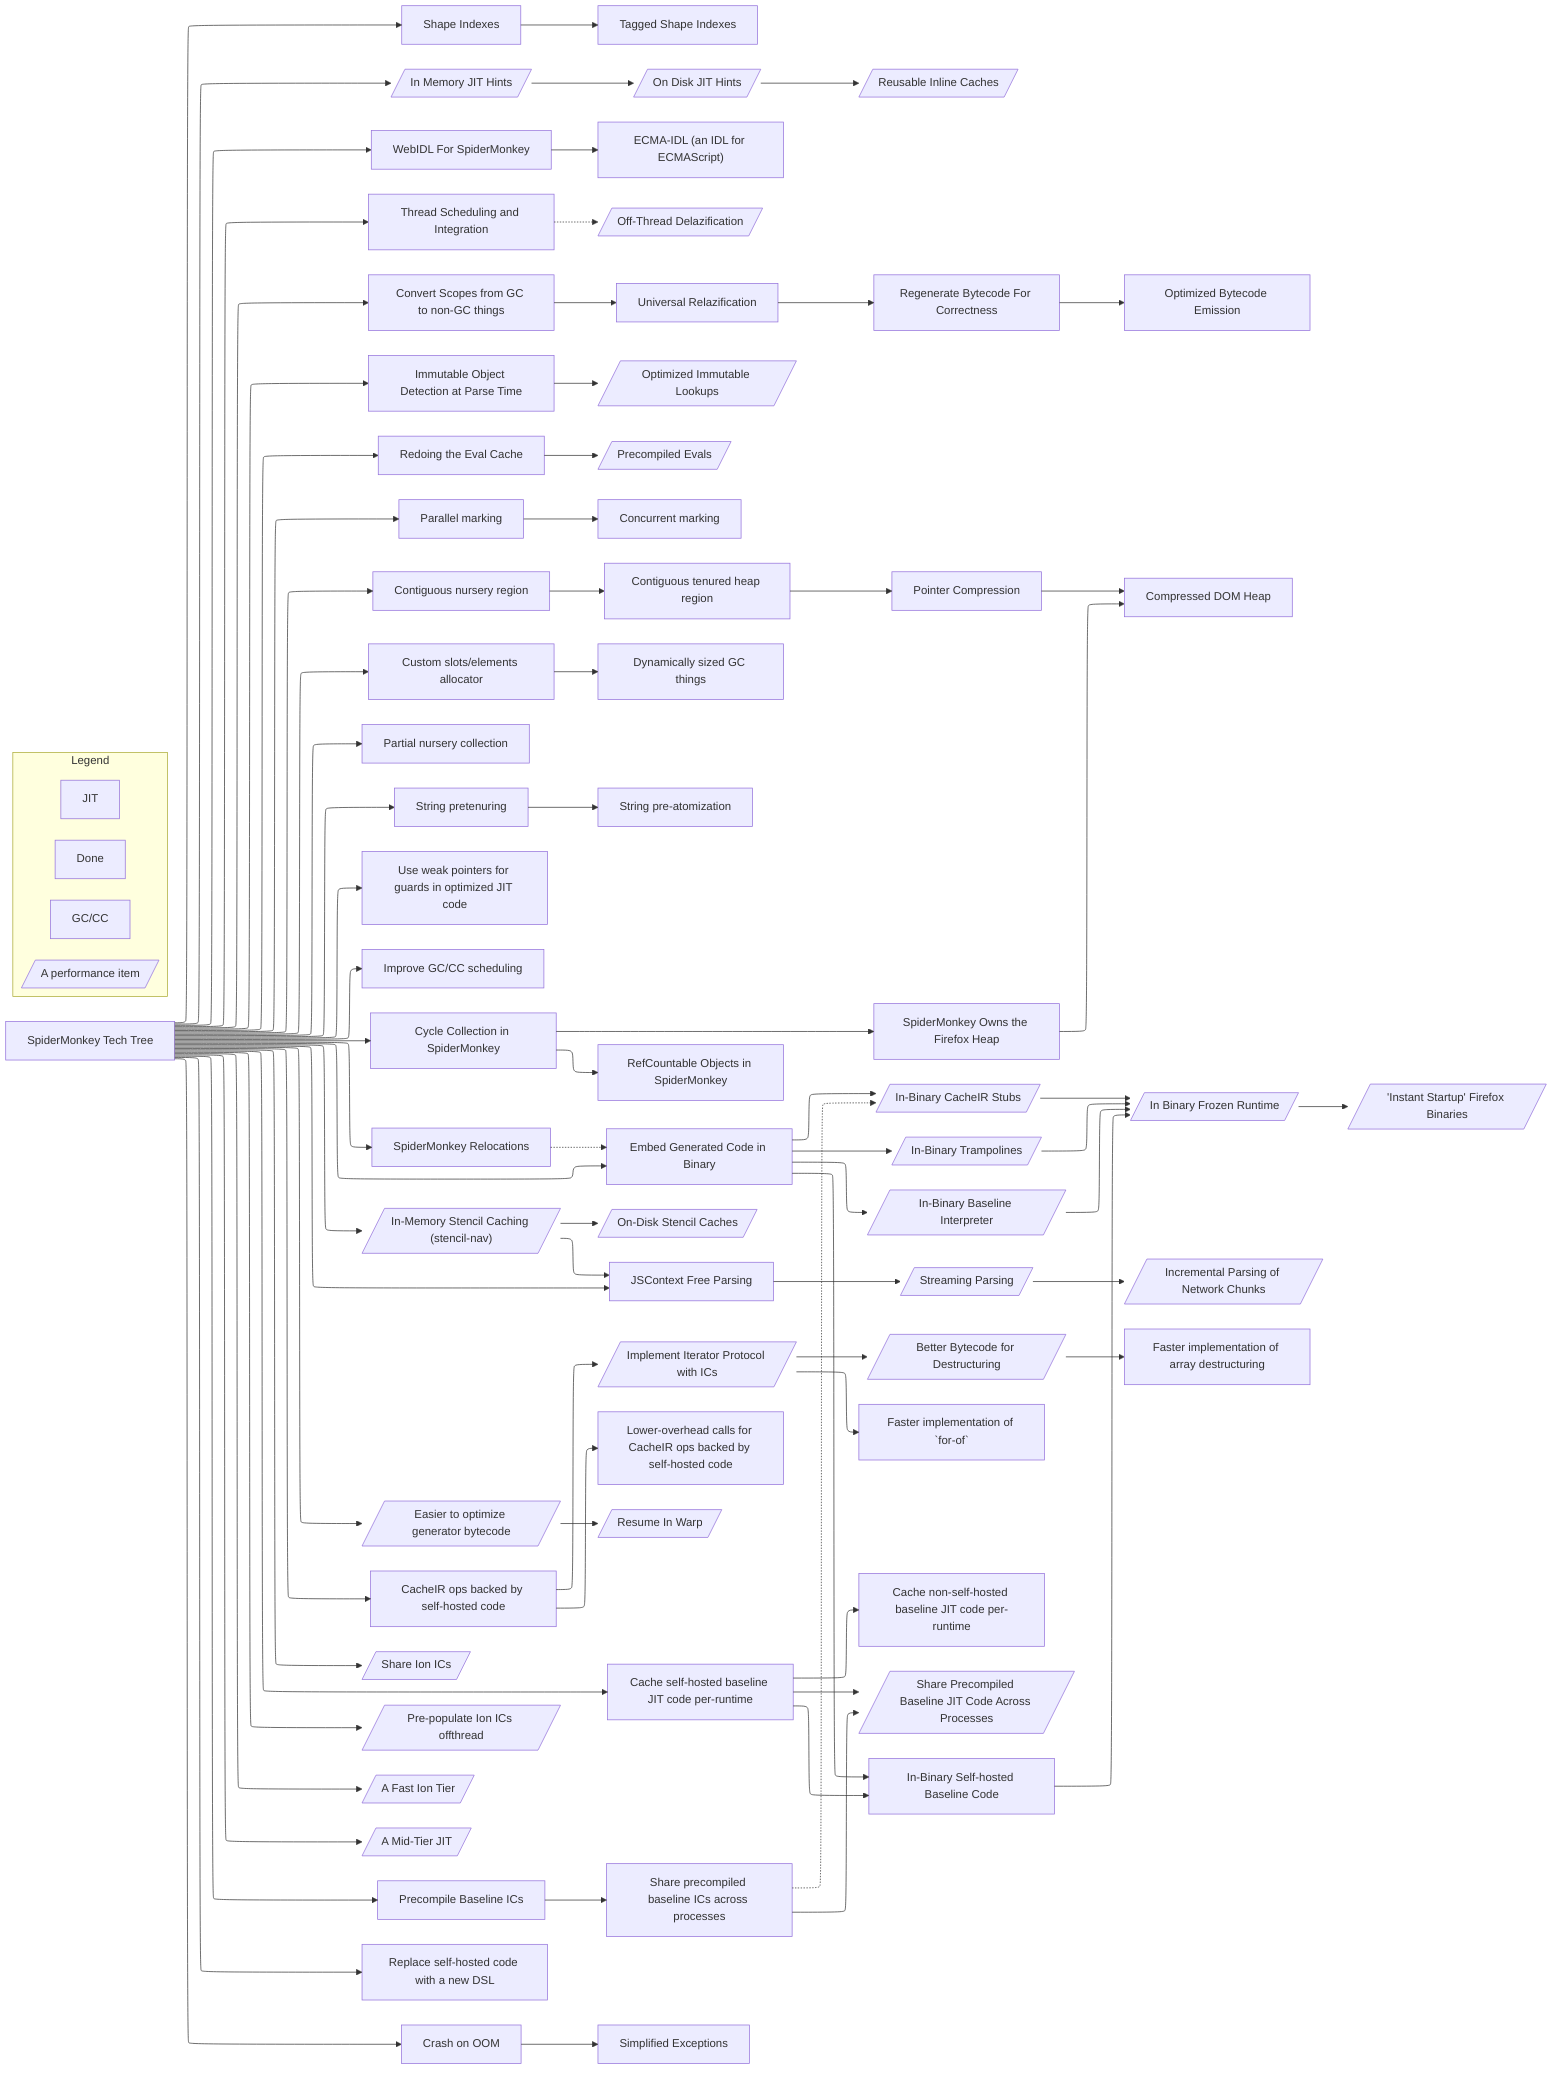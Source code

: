 %%{init: {"flowchart": {"defaultRenderer": "elk"}} }%%
%% Ideally we would use the elk renderer: Much better for this diagram.
%% -- However, using elk as our renderer does have downsides. Elk doesn't
%%    support dotted lines.
%% --
%% -- As well, it becomes very very wide as there's more complexity added to the
%%    diagram.

flowchart LR
    subgraph Legend
        Done
        class Done done

        GC["GC/CC"]
        class GC GC

        JIT
        class JIT JIT


        perf[/"A performance item"/]
    end

    root[SpiderMonkey Tech Tree] --> shapeIndexes[Shape Indexes]
    shapeIndexes --> taggedShapeIndexes[Tagged Shape Indexes]
    click shapeIndexes href "#shapeIndexes"
    click taggedShapeIndexes href "#taggedShapeIndexes"

    root --> inMemoryJITHints[/"In Memory JIT Hints"/] --> onDiskJITHints[/"On  Disk JIT Hints"/] --> ric[/"Reusable Inline Caches"/]
    class inMemoryJITHints done;
    click inMemoryJITHints href "https://bugzilla.mozilla.org/show_bug.cgi?id=1824772"

    class onDiskJITHints JIT;
    class ric JIT;

    click ric href "#ric"

    root --> webIDL["WebIDL For SpiderMonkey"] --> ecmaIDL["ECMA-IDL (an IDL for ECMAScript)"]
    root --> scheduling["Thread Scheduling and Integration"] -.-> offThreadDelazification[/"Off-Thread Delazification"/]
    root --> nonGCScopes["Convert Scopes from GC to non-GC things"] --> universalRelazification["Universal Relazification"]
    click universalRelazification href "#universalRelazification"

    universalRelazification --> tossBytecode["Regenerate Bytecode For Correctness"]
    tossBytecode --> optimizedBytecode["Optimized Bytecode Emission"]
    click tossBytecode href "#tossBytecode"

    root --> immutableFlag["Immutable Object Detection at Parse Time"] --> optimizedImmutableLookups[/"Optimized Immutable Lookups"/]
    click immutableFlag href "#immutableFlag"

    root --> evalCache["Redoing the Eval Cache"] --> precompiledEval[/"Precompiled Evals"/]

    root --> parallelMarking["Parallel marking"] --> concurrentMarking["Concurrent marking"]
    class parallelMarking GC
    class concurrentMarking GC

    root --> contiguousNursery["Contiguous nursery region"] --> contiguousTenuredHeap["Contiguous tenured heap region"] --> pointerCompression["Pointer Compression"] --> compressedDOM["Compressed DOM Heap"]
    class contiguousNursery GC
    class contiguousTenuredHeap GC
    class pointerCompression GC
    class compressedDOM GC

    root --> slotsAlloc["Custom slots/elements allocator"] --> dynamicGCThings["Dynamically sized GC things"]
    class slotsAlloc GC
    class dynamicGCThings GC

    root --> partialNurseryCollection["Partial nursery collection"]
    class partialNurseryCollection GC

    root --> stringPretenuring["String pretenuring"] --> stringPreAtomization["String pre-atomization"]
    class stringPretenuring GC
    class stringPreAtomization GC

    root --> weakPtrsInOptimizedCode["Use weak pointers for guards in optimized JIT code"]
    class weakPtrsInOptimizedCode GC

    root --> gcScheduling["Improve GC/CC scheduling"]
    class gcScheduling GC

    root --> cc["Cycle Collection in SpiderMonkey"] --> refCount["RefCountable Objects in SpiderMonkey"]
    class cc GC
    class refCount GC

    cc --> smHeap["SpiderMonkey Owns the Firefox Heap"] --> compressedDOM
    class smHeap GC

    inBinaryStubs[/"In-Binary CacheIR Stubs"/]
    root --> smRelocations["SpiderMonkey Relocations"]
    click smRelocations href "#smRelocations"

    frozenRuntime[/"In Binary Frozen Runtime"/]
    frozenRuntime --> bakedFirefox[/"'Instant Startup' Firefox Binaries"/]

    inBinaryStubs --> frozenRuntime
    inBinaryTrampolines[/"In-Binary Trampolines"/] --> frozenRuntime
    inBinaryBaselineInterpreter[/"In-Binary Baseline Interpreter"/] --> frozenRuntime

    root --> inBinaryCode["Embed Generated Code in Binary"] --> inBinaryStubs & inBinaryTrampolines & inBinaryBaselineInterpreter
    click inBinaryCode "#inBinaryCode"
    smRelocations -.-> inBinaryCode

    root --> stencilNav[/"In-Memory Stencil Caching (stencil-nav)"/]
    stencilNav --> onDiskStencil[/"On-Disk Stencil Caches"/]
    root --> contextFreeParsing["JSContext Free Parsing"]
    stencilNav --> contextFreeParsing
    contextFreeParsing --> streamingParsing[/"Streaming Parsing"/]
    click streamingParsing "#streamingParsing"

    streamingParsing --> networkParsing[/"Incremental Parsing of Network Chunks"/]



    %% subgraph improvedBytecode [Bytecode Improvements]
        destructuringBytecode[/"Better Bytecode for Destructuring"/]
        click destructuringBytecode "#destructuringBytecode"

        generatorBytecodeTransforms[/"Easier to optimize generator bytecode"/]
        click generatorBytecodeTransforms "#generatorBytecodeTransforms"
        root --> generatorBytecodeTransforms


        selfHostedCacheIROps["CacheIR ops backed by self-hosted code"]
        class selfHostedCacheIROps JIT
        click selfHostedCacheIROps "#selfHostedCacheIROps"

        iteratorsWithICs[/"Implement Iterator Protocol with ICs"/]
        class iteratorsWithICs JIT

        selfHostedCacheIROps --> iteratorsWithICs

        fasterForOf["Faster implementation of `for-of` "]
        class fasterForOf JIT

        fasterArrayDestructuring["Faster implementation of array destructuring "]
        class fasterArrayDestructuring JIT

        iteratorsWithICs --> fasterForOf
        iteratorsWithICs --> destructuringBytecode

        fasterArrayDestructuring["Faster implementation of array destructuring "]
        class fasterArrayDestructuring JIT

        destructuringBytecode --> fasterArrayDestructuring
    %%end
    %%root --> improvedBytecode

    lowerOverheadSelfHostedCacheIR["Lower-overhead calls for CacheIR ops backed by self-hosted code"]
    class lowerOverheadSelfHostedCacheIR JIT

    selfHostedCacheIROps --> lowerOverheadSelfHostedCacheIR

    generatorBytecodeTransforms --> resumeInWarp


    %%subgraph ionImprovements [Ion Improvements]
        shareIonICs[/"Share Ion ICs"/]
        class shareIonICs JIT
        click shareIonICs "#shareIonICs"
        root --> shareIonICs

        prepopulateIonIcs[/"Pre-populate Ion ICs offthread"/]
        class prepopulateIonIcs JIT
        click prepopulateIonIcs "#prepopulateIonIcs"
        root --> prepopulateIonIcs

        fastIonTier[/"A Fast Ion Tier"/]
        class fastIonTier JIT
        click fastIonTier "#fastIonTier"
        root --> fastIonTier

        resumeInWarp[/"Resume In Warp"/]
        class resumeInWarp JIT
        click resumeInWarp href "https://bugzilla.mozilla.org/show_bug.cgi?id=1681338"
    %%end
    %% root --> ionImprovements

    root --> midTier[/"A Mid-Tier JIT"/]
    click midTier "#midTier"
    class midTier JIT

    cacheSelfHostedJitCode["Cache self-hosted baseline JIT code per-runtime"]
    class cacheSelfHostedJitCode JIT

    cacheRegularJitCode["Cache non-self-hosted baseline JIT code per-runtime"]
    class cacheRegularJitCode JIT

    precompileBaselineICs["Precompile Baseline ICs"]
    class precompileBaselineICs JIT
    click precompileBaselineICs href "https://bugzilla.mozilla.org/show_bug.cgi?id=1357884"

    shareBaselineICs["Share precompiled baseline ICs across processes"]

    root --> cacheSelfHostedJitCode --> cacheRegularJitCode
    root --> precompileBaselineICs -->  shareBaselineICs

    shareBaselineICs -.-> inBinaryStubs

    sharePrecompiledBaselineAcrossProcesses[/"Share Precompiled Baseline JIT Code Across Processes"/]
    cacheSelfHostedJitCode --> sharePrecompiledBaselineAcrossProcesses
    shareBaselineICs --> sharePrecompiledBaselineAcrossProcesses

    inBinarySelfHostedBaseline["In-Binary Self-hosted Baseline Code"]
    inBinarySelfHostedBaseline --> frozenRuntime
    inBinaryCode --> inBinarySelfHostedBaseline
    cacheSelfHostedJitCode --> inBinarySelfHostedBaseline

    root --> selfHostedCacheIROps


    root --> selfHostedReplacement["Replace self-hosted code with a new DSL"]

    root --> crashOnOOM["Crash on OOM"]
    crashOnOOM --> simplifiedExceptions["Simplified Exceptions"]
    click simplifiedExceptions "#simplifiedExceptions"

    %% Click Handlers
    %% Example of a programatic click handler for giggles. Notice that the callback
    %% is accessed relative to `window`.
    %% click webIDL callbacks.exampleCallback

    %% As an example of how we could group projects together.
    %% Commented out for now.
    %% subgraph "Gecko Managed Runtime"
    %%     cc
    %%     smHeap
    %%     webIDL
    %%     ecmaIDL
    %% end